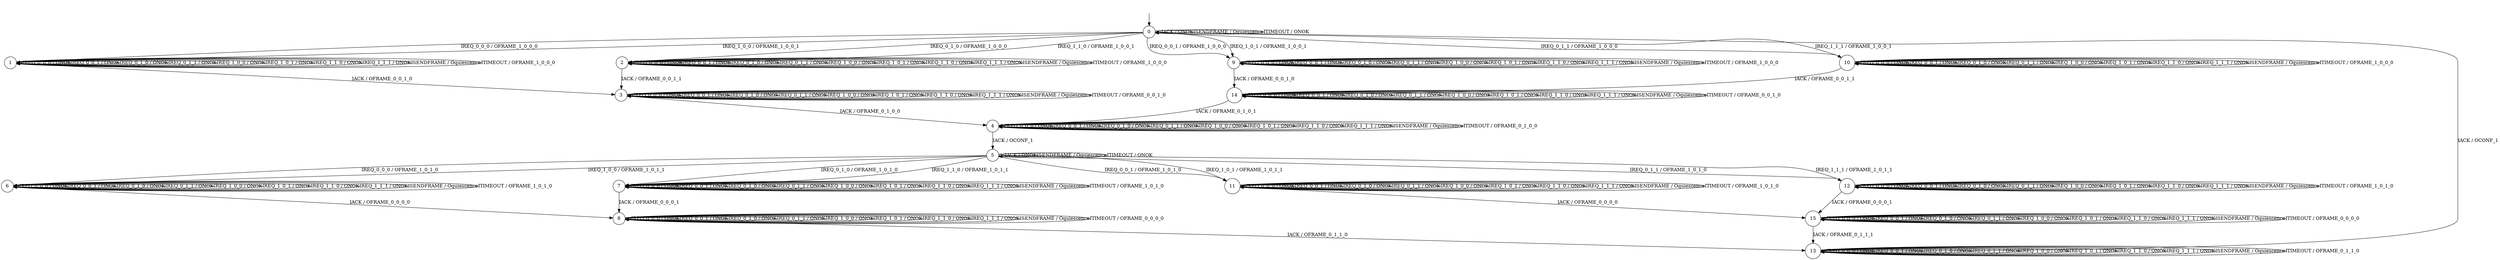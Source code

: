 digraph g {
__start0 [label="" shape="none"];

	s0 [shape="circle" label="0"];
	s1 [shape="circle" label="1"];
	s2 [shape="circle" label="2"];
	s3 [shape="circle" label="3"];
	s4 [shape="circle" label="4"];
	s5 [shape="circle" label="5"];
	s6 [shape="circle" label="6"];
	s7 [shape="circle" label="7"];
	s8 [shape="circle" label="8"];
	s9 [shape="circle" label="9"];
	s10 [shape="circle" label="10"];
	s11 [shape="circle" label="11"];
	s12 [shape="circle" label="12"];
	s13 [shape="circle" label="13"];
	s14 [shape="circle" label="14"];
	s15 [shape="circle" label="15"];
	s0 -> s0 [label="IACK / ONOK"];
	s0 -> s1 [label="IREQ_0_0_0 / OFRAME_1_0_0_0"];
	s0 -> s9 [label="IREQ_0_0_1 / OFRAME_1_0_0_0"];
	s0 -> s2 [label="IREQ_0_1_0 / OFRAME_1_0_0_0"];
	s0 -> s10 [label="IREQ_0_1_1 / OFRAME_1_0_0_0"];
	s0 -> s1 [label="IREQ_1_0_0 / OFRAME_1_0_0_1"];
	s0 -> s9 [label="IREQ_1_0_1 / OFRAME_1_0_0_1"];
	s0 -> s2 [label="IREQ_1_1_0 / OFRAME_1_0_0_1"];
	s0 -> s10 [label="IREQ_1_1_1 / OFRAME_1_0_0_1"];
	s0 -> s0 [label="ISENDFRAME / Oquiescence"];
	s0 -> s0 [label="ITIMEOUT / ONOK"];
	s1 -> s3 [label="IACK / OFRAME_0_0_1_0"];
	s1 -> s1 [label="IREQ_0_0_0 / ONOK"];
	s1 -> s1 [label="IREQ_0_0_1 / ONOK"];
	s1 -> s1 [label="IREQ_0_1_0 / ONOK"];
	s1 -> s1 [label="IREQ_0_1_1 / ONOK"];
	s1 -> s1 [label="IREQ_1_0_0 / ONOK"];
	s1 -> s1 [label="IREQ_1_0_1 / ONOK"];
	s1 -> s1 [label="IREQ_1_1_0 / ONOK"];
	s1 -> s1 [label="IREQ_1_1_1 / ONOK"];
	s1 -> s1 [label="ISENDFRAME / Oquiescence"];
	s1 -> s1 [label="ITIMEOUT / OFRAME_1_0_0_0"];
	s2 -> s3 [label="IACK / OFRAME_0_0_1_1"];
	s2 -> s2 [label="IREQ_0_0_0 / ONOK"];
	s2 -> s2 [label="IREQ_0_0_1 / ONOK"];
	s2 -> s2 [label="IREQ_0_1_0 / ONOK"];
	s2 -> s2 [label="IREQ_0_1_1 / ONOK"];
	s2 -> s2 [label="IREQ_1_0_0 / ONOK"];
	s2 -> s2 [label="IREQ_1_0_1 / ONOK"];
	s2 -> s2 [label="IREQ_1_1_0 / ONOK"];
	s2 -> s2 [label="IREQ_1_1_1 / ONOK"];
	s2 -> s2 [label="ISENDFRAME / Oquiescence"];
	s2 -> s2 [label="ITIMEOUT / OFRAME_1_0_0_0"];
	s3 -> s4 [label="IACK / OFRAME_0_1_0_0"];
	s3 -> s3 [label="IREQ_0_0_0 / ONOK"];
	s3 -> s3 [label="IREQ_0_0_1 / ONOK"];
	s3 -> s3 [label="IREQ_0_1_0 / ONOK"];
	s3 -> s3 [label="IREQ_0_1_1 / ONOK"];
	s3 -> s3 [label="IREQ_1_0_0 / ONOK"];
	s3 -> s3 [label="IREQ_1_0_1 / ONOK"];
	s3 -> s3 [label="IREQ_1_1_0 / ONOK"];
	s3 -> s3 [label="IREQ_1_1_1 / ONOK"];
	s3 -> s3 [label="ISENDFRAME / Oquiescence"];
	s3 -> s3 [label="ITIMEOUT / OFRAME_0_0_1_0"];
	s4 -> s5 [label="IACK / OCONF_1"];
	s4 -> s4 [label="IREQ_0_0_0 / ONOK"];
	s4 -> s4 [label="IREQ_0_0_1 / ONOK"];
	s4 -> s4 [label="IREQ_0_1_0 / ONOK"];
	s4 -> s4 [label="IREQ_0_1_1 / ONOK"];
	s4 -> s4 [label="IREQ_1_0_0 / ONOK"];
	s4 -> s4 [label="IREQ_1_0_1 / ONOK"];
	s4 -> s4 [label="IREQ_1_1_0 / ONOK"];
	s4 -> s4 [label="IREQ_1_1_1 / ONOK"];
	s4 -> s4 [label="ISENDFRAME / Oquiescence"];
	s4 -> s4 [label="ITIMEOUT / OFRAME_0_1_0_0"];
	s5 -> s5 [label="IACK / ONOK"];
	s5 -> s6 [label="IREQ_0_0_0 / OFRAME_1_0_1_0"];
	s5 -> s11 [label="IREQ_0_0_1 / OFRAME_1_0_1_0"];
	s5 -> s7 [label="IREQ_0_1_0 / OFRAME_1_0_1_0"];
	s5 -> s12 [label="IREQ_0_1_1 / OFRAME_1_0_1_0"];
	s5 -> s6 [label="IREQ_1_0_0 / OFRAME_1_0_1_1"];
	s5 -> s11 [label="IREQ_1_0_1 / OFRAME_1_0_1_1"];
	s5 -> s7 [label="IREQ_1_1_0 / OFRAME_1_0_1_1"];
	s5 -> s12 [label="IREQ_1_1_1 / OFRAME_1_0_1_1"];
	s5 -> s5 [label="ISENDFRAME / Oquiescence"];
	s5 -> s5 [label="ITIMEOUT / ONOK"];
	s6 -> s8 [label="IACK / OFRAME_0_0_0_0"];
	s6 -> s6 [label="IREQ_0_0_0 / ONOK"];
	s6 -> s6 [label="IREQ_0_0_1 / ONOK"];
	s6 -> s6 [label="IREQ_0_1_0 / ONOK"];
	s6 -> s6 [label="IREQ_0_1_1 / ONOK"];
	s6 -> s6 [label="IREQ_1_0_0 / ONOK"];
	s6 -> s6 [label="IREQ_1_0_1 / ONOK"];
	s6 -> s6 [label="IREQ_1_1_0 / ONOK"];
	s6 -> s6 [label="IREQ_1_1_1 / ONOK"];
	s6 -> s6 [label="ISENDFRAME / Oquiescence"];
	s6 -> s6 [label="ITIMEOUT / OFRAME_1_0_1_0"];
	s7 -> s8 [label="IACK / OFRAME_0_0_0_1"];
	s7 -> s7 [label="IREQ_0_0_0 / ONOK"];
	s7 -> s7 [label="IREQ_0_0_1 / ONOK"];
	s7 -> s7 [label="IREQ_0_1_0 / ONOK"];
	s7 -> s7 [label="IREQ_0_1_1 / ONOK"];
	s7 -> s7 [label="IREQ_1_0_0 / ONOK"];
	s7 -> s7 [label="IREQ_1_0_1 / ONOK"];
	s7 -> s7 [label="IREQ_1_1_0 / ONOK"];
	s7 -> s7 [label="IREQ_1_1_1 / ONOK"];
	s7 -> s7 [label="ISENDFRAME / Oquiescence"];
	s7 -> s7 [label="ITIMEOUT / OFRAME_1_0_1_0"];
	s8 -> s13 [label="IACK / OFRAME_0_1_1_0"];
	s8 -> s8 [label="IREQ_0_0_0 / ONOK"];
	s8 -> s8 [label="IREQ_0_0_1 / ONOK"];
	s8 -> s8 [label="IREQ_0_1_0 / ONOK"];
	s8 -> s8 [label="IREQ_0_1_1 / ONOK"];
	s8 -> s8 [label="IREQ_1_0_0 / ONOK"];
	s8 -> s8 [label="IREQ_1_0_1 / ONOK"];
	s8 -> s8 [label="IREQ_1_1_0 / ONOK"];
	s8 -> s8 [label="IREQ_1_1_1 / ONOK"];
	s8 -> s8 [label="ISENDFRAME / Oquiescence"];
	s8 -> s8 [label="ITIMEOUT / OFRAME_0_0_0_0"];
	s9 -> s14 [label="IACK / OFRAME_0_0_1_0"];
	s9 -> s9 [label="IREQ_0_0_0 / ONOK"];
	s9 -> s9 [label="IREQ_0_0_1 / ONOK"];
	s9 -> s9 [label="IREQ_0_1_0 / ONOK"];
	s9 -> s9 [label="IREQ_0_1_1 / ONOK"];
	s9 -> s9 [label="IREQ_1_0_0 / ONOK"];
	s9 -> s9 [label="IREQ_1_0_1 / ONOK"];
	s9 -> s9 [label="IREQ_1_1_0 / ONOK"];
	s9 -> s9 [label="IREQ_1_1_1 / ONOK"];
	s9 -> s9 [label="ISENDFRAME / Oquiescence"];
	s9 -> s9 [label="ITIMEOUT / OFRAME_1_0_0_0"];
	s10 -> s14 [label="IACK / OFRAME_0_0_1_1"];
	s10 -> s10 [label="IREQ_0_0_0 / ONOK"];
	s10 -> s10 [label="IREQ_0_0_1 / ONOK"];
	s10 -> s10 [label="IREQ_0_1_0 / ONOK"];
	s10 -> s10 [label="IREQ_0_1_1 / ONOK"];
	s10 -> s10 [label="IREQ_1_0_0 / ONOK"];
	s10 -> s10 [label="IREQ_1_0_1 / ONOK"];
	s10 -> s10 [label="IREQ_1_1_0 / ONOK"];
	s10 -> s10 [label="IREQ_1_1_1 / ONOK"];
	s10 -> s10 [label="ISENDFRAME / Oquiescence"];
	s10 -> s10 [label="ITIMEOUT / OFRAME_1_0_0_0"];
	s11 -> s15 [label="IACK / OFRAME_0_0_0_0"];
	s11 -> s11 [label="IREQ_0_0_0 / ONOK"];
	s11 -> s11 [label="IREQ_0_0_1 / ONOK"];
	s11 -> s11 [label="IREQ_0_1_0 / ONOK"];
	s11 -> s11 [label="IREQ_0_1_1 / ONOK"];
	s11 -> s11 [label="IREQ_1_0_0 / ONOK"];
	s11 -> s11 [label="IREQ_1_0_1 / ONOK"];
	s11 -> s11 [label="IREQ_1_1_0 / ONOK"];
	s11 -> s11 [label="IREQ_1_1_1 / ONOK"];
	s11 -> s11 [label="ISENDFRAME / Oquiescence"];
	s11 -> s11 [label="ITIMEOUT / OFRAME_1_0_1_0"];
	s12 -> s15 [label="IACK / OFRAME_0_0_0_1"];
	s12 -> s12 [label="IREQ_0_0_0 / ONOK"];
	s12 -> s12 [label="IREQ_0_0_1 / ONOK"];
	s12 -> s12 [label="IREQ_0_1_0 / ONOK"];
	s12 -> s12 [label="IREQ_0_1_1 / ONOK"];
	s12 -> s12 [label="IREQ_1_0_0 / ONOK"];
	s12 -> s12 [label="IREQ_1_0_1 / ONOK"];
	s12 -> s12 [label="IREQ_1_1_0 / ONOK"];
	s12 -> s12 [label="IREQ_1_1_1 / ONOK"];
	s12 -> s12 [label="ISENDFRAME / Oquiescence"];
	s12 -> s12 [label="ITIMEOUT / OFRAME_1_0_1_0"];
	s13 -> s0 [label="IACK / OCONF_1"];
	s13 -> s13 [label="IREQ_0_0_0 / ONOK"];
	s13 -> s13 [label="IREQ_0_0_1 / ONOK"];
	s13 -> s13 [label="IREQ_0_1_0 / ONOK"];
	s13 -> s13 [label="IREQ_0_1_1 / ONOK"];
	s13 -> s13 [label="IREQ_1_0_0 / ONOK"];
	s13 -> s13 [label="IREQ_1_0_1 / ONOK"];
	s13 -> s13 [label="IREQ_1_1_0 / ONOK"];
	s13 -> s13 [label="IREQ_1_1_1 / ONOK"];
	s13 -> s13 [label="ISENDFRAME / Oquiescence"];
	s13 -> s13 [label="ITIMEOUT / OFRAME_0_1_1_0"];
	s14 -> s4 [label="IACK / OFRAME_0_1_0_1"];
	s14 -> s14 [label="IREQ_0_0_0 / ONOK"];
	s14 -> s14 [label="IREQ_0_0_1 / ONOK"];
	s14 -> s14 [label="IREQ_0_1_0 / ONOK"];
	s14 -> s14 [label="IREQ_0_1_1 / ONOK"];
	s14 -> s14 [label="IREQ_1_0_0 / ONOK"];
	s14 -> s14 [label="IREQ_1_0_1 / ONOK"];
	s14 -> s14 [label="IREQ_1_1_0 / ONOK"];
	s14 -> s14 [label="IREQ_1_1_1 / ONOK"];
	s14 -> s14 [label="ISENDFRAME / Oquiescence"];
	s14 -> s14 [label="ITIMEOUT / OFRAME_0_0_1_0"];
	s15 -> s13 [label="IACK / OFRAME_0_1_1_1"];
	s15 -> s15 [label="IREQ_0_0_0 / ONOK"];
	s15 -> s15 [label="IREQ_0_0_1 / ONOK"];
	s15 -> s15 [label="IREQ_0_1_0 / ONOK"];
	s15 -> s15 [label="IREQ_0_1_1 / ONOK"];
	s15 -> s15 [label="IREQ_1_0_0 / ONOK"];
	s15 -> s15 [label="IREQ_1_0_1 / ONOK"];
	s15 -> s15 [label="IREQ_1_1_0 / ONOK"];
	s15 -> s15 [label="IREQ_1_1_1 / ONOK"];
	s15 -> s15 [label="ISENDFRAME / Oquiescence"];
	s15 -> s15 [label="ITIMEOUT / OFRAME_0_0_0_0"];

__start0 -> s0;
}
